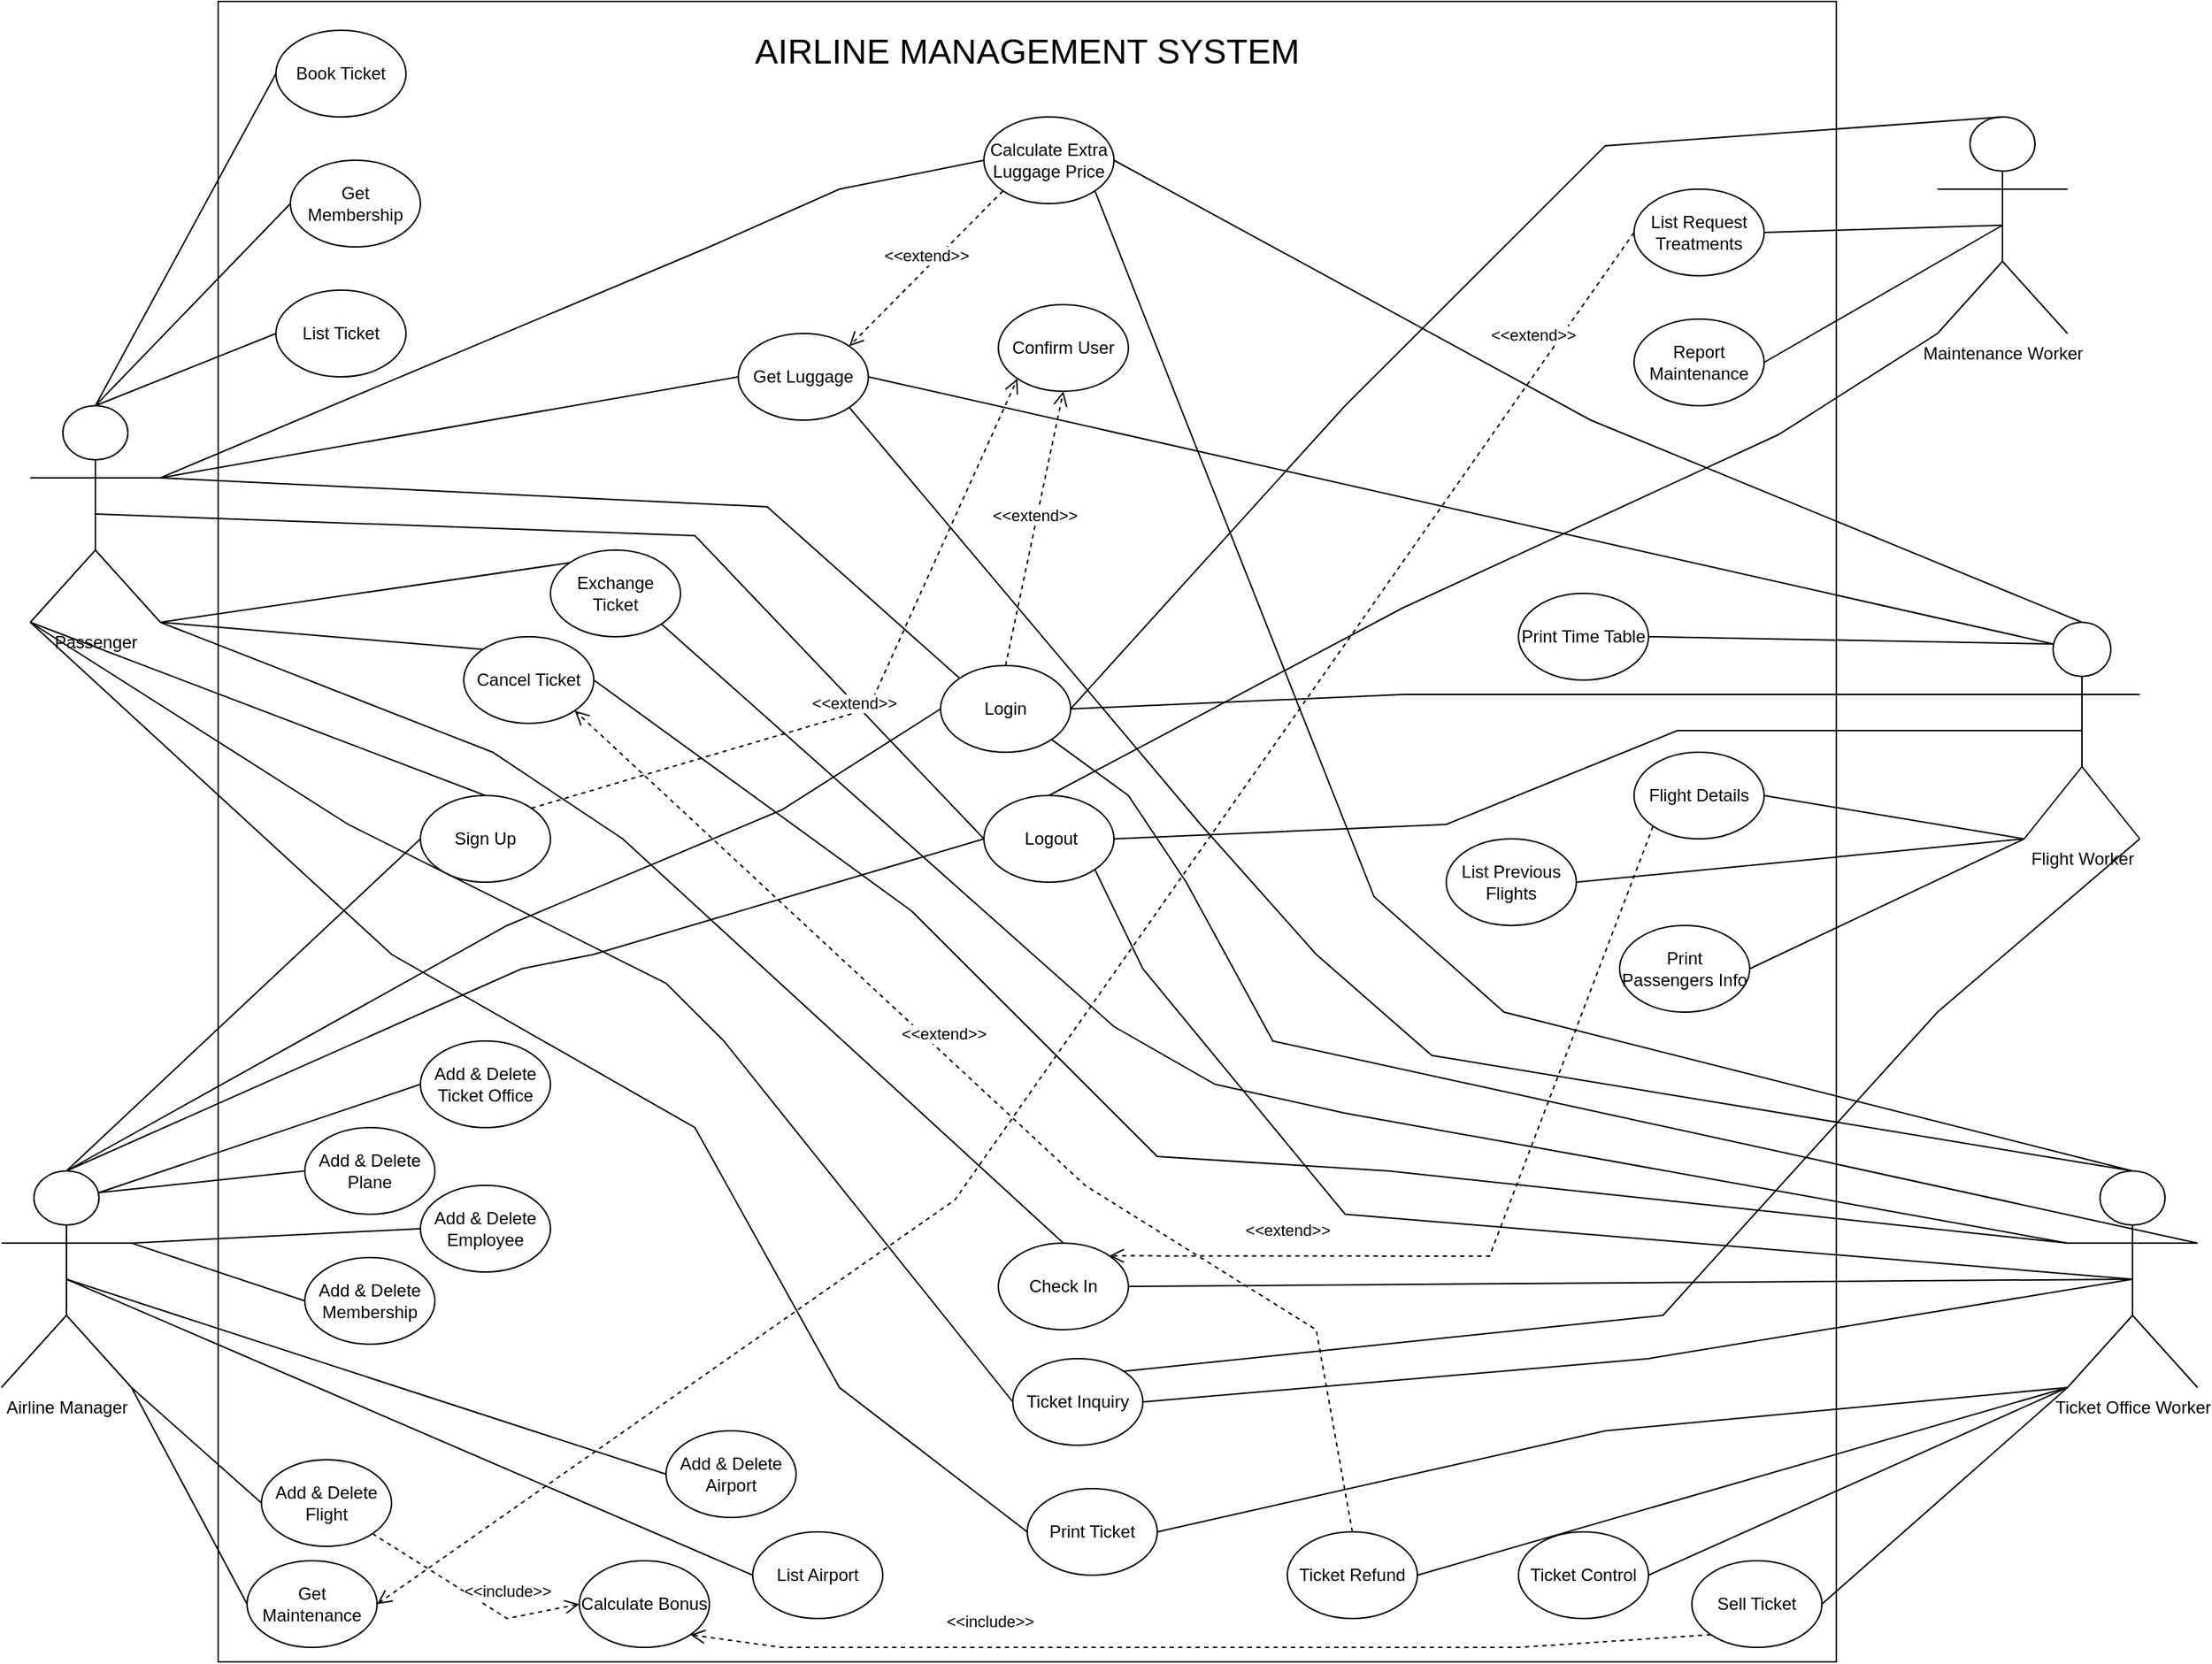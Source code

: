 <mxfile version="18.0.1" type="device"><diagram id="SGyCplOQfoTxReM-UZxJ" name="Sayfa -1"><mxGraphModel dx="3383" dy="1282" grid="1" gridSize="10" guides="0" tooltips="1" connect="1" arrows="1" fold="1" page="1" pageScale="1" pageWidth="827" pageHeight="1169" math="0" shadow="0"><root><mxCell id="0"/><mxCell id="1" parent="0"/><mxCell id="cy_bRXGg7ui43vIjqJy4-2" value="" style="rounded=0;whiteSpace=wrap;html=1;" parent="1" vertex="1"><mxGeometry x="-660" y="10" width="1120" height="1150" as="geometry"/></mxCell><mxCell id="cy_bRXGg7ui43vIjqJy4-3" value="Passenger" style="shape=umlActor;verticalLabelPosition=bottom;verticalAlign=top;html=1;outlineConnect=0;" parent="1" vertex="1"><mxGeometry x="-790" y="290" width="90" height="150" as="geometry"/></mxCell><mxCell id="cy_bRXGg7ui43vIjqJy4-4" value="Airline Manager" style="shape=umlActor;verticalLabelPosition=bottom;verticalAlign=top;html=1;outlineConnect=0;" parent="1" vertex="1"><mxGeometry x="-810" y="820" width="90" height="150" as="geometry"/></mxCell><mxCell id="cy_bRXGg7ui43vIjqJy4-7" value="Flight Worker" style="shape=umlActor;verticalLabelPosition=bottom;verticalAlign=top;html=1;outlineConnect=0;" parent="1" vertex="1"><mxGeometry x="590" y="440" width="80" height="150" as="geometry"/></mxCell><mxCell id="cy_bRXGg7ui43vIjqJy4-8" value="Maintenance Worker" style="shape=umlActor;verticalLabelPosition=bottom;verticalAlign=top;html=1;outlineConnect=0;" parent="1" vertex="1"><mxGeometry x="530" y="90" width="90" height="150" as="geometry"/></mxCell><mxCell id="cy_bRXGg7ui43vIjqJy4-9" value="Ticket Office Worker" style="shape=umlActor;verticalLabelPosition=bottom;verticalAlign=top;html=1;outlineConnect=0;" parent="1" vertex="1"><mxGeometry x="620" y="820" width="90" height="150" as="geometry"/></mxCell><mxCell id="cy_bRXGg7ui43vIjqJy4-15" value="Login" style="ellipse;whiteSpace=wrap;html=1;" parent="1" vertex="1"><mxGeometry x="-160" y="470" width="90" height="60" as="geometry"/></mxCell><mxCell id="cy_bRXGg7ui43vIjqJy4-17" value="" style="endArrow=none;html=1;rounded=0;entryX=0;entryY=0;entryDx=0;entryDy=0;exitX=1;exitY=0.333;exitDx=0;exitDy=0;exitPerimeter=0;" parent="1" source="cy_bRXGg7ui43vIjqJy4-3" target="cy_bRXGg7ui43vIjqJy4-15" edge="1"><mxGeometry width="50" height="50" relative="1" as="geometry"><mxPoint x="-480" y="460" as="sourcePoint"/><mxPoint x="-430" y="410" as="targetPoint"/><Array as="points"><mxPoint x="-280" y="360"/></Array></mxGeometry></mxCell><mxCell id="cy_bRXGg7ui43vIjqJy4-18" value="" style="endArrow=none;html=1;rounded=0;exitX=0.5;exitY=0;exitDx=0;exitDy=0;exitPerimeter=0;entryX=0;entryY=0.5;entryDx=0;entryDy=0;" parent="1" source="cy_bRXGg7ui43vIjqJy4-4" target="cy_bRXGg7ui43vIjqJy4-15" edge="1"><mxGeometry width="50" height="50" relative="1" as="geometry"><mxPoint x="-510" y="639.68" as="sourcePoint"/><mxPoint x="-110" y="330" as="targetPoint"/><Array as="points"><mxPoint x="-460" y="650"/><mxPoint x="-270" y="570"/></Array></mxGeometry></mxCell><mxCell id="cy_bRXGg7ui43vIjqJy4-19" value="" style="endArrow=none;html=1;rounded=0;entryX=0;entryY=0.333;entryDx=0;entryDy=0;entryPerimeter=0;exitX=1;exitY=0.5;exitDx=0;exitDy=0;" parent="1" source="cy_bRXGg7ui43vIjqJy4-15" target="cy_bRXGg7ui43vIjqJy4-7" edge="1"><mxGeometry width="50" height="50" relative="1" as="geometry"><mxPoint x="-70" y="450" as="sourcePoint"/><mxPoint x="323.96" y="370.32" as="targetPoint"/><Array as="points"><mxPoint x="160" y="490"/></Array></mxGeometry></mxCell><mxCell id="cy_bRXGg7ui43vIjqJy4-21" value="" style="endArrow=none;html=1;rounded=0;entryX=1;entryY=0.333;entryDx=0;entryDy=0;entryPerimeter=0;exitX=1;exitY=1;exitDx=0;exitDy=0;" parent="1" source="cy_bRXGg7ui43vIjqJy4-15" target="cy_bRXGg7ui43vIjqJy4-9" edge="1"><mxGeometry width="50" height="50" relative="1" as="geometry"><mxPoint x="-70" y="799.68" as="sourcePoint"/><mxPoint x="323.96" y="720" as="targetPoint"/><Array as="points"><mxPoint x="-30" y="560"/><mxPoint x="10" y="620"/><mxPoint x="70" y="730"/></Array></mxGeometry></mxCell><mxCell id="cy_bRXGg7ui43vIjqJy4-22" value="Sign Up" style="ellipse;whiteSpace=wrap;html=1;" parent="1" vertex="1"><mxGeometry x="-520" y="560" width="90" height="60" as="geometry"/></mxCell><mxCell id="cy_bRXGg7ui43vIjqJy4-23" value="" style="endArrow=none;html=1;rounded=0;entryX=0.5;entryY=0;entryDx=0;entryDy=0;exitX=0;exitY=1;exitDx=0;exitDy=0;exitPerimeter=0;" parent="1" source="cy_bRXGg7ui43vIjqJy4-3" target="cy_bRXGg7ui43vIjqJy4-22" edge="1"><mxGeometry width="50" height="50" relative="1" as="geometry"><mxPoint x="-520" y="531.07" as="sourcePoint"/><mxPoint x="-120" y="420" as="targetPoint"/></mxGeometry></mxCell><mxCell id="cy_bRXGg7ui43vIjqJy4-24" value="" style="endArrow=none;html=1;rounded=0;exitX=0.5;exitY=0;exitDx=0;exitDy=0;exitPerimeter=0;entryX=0;entryY=0.5;entryDx=0;entryDy=0;" parent="1" source="cy_bRXGg7ui43vIjqJy4-4" target="cy_bRXGg7ui43vIjqJy4-22" edge="1"><mxGeometry width="50" height="50" relative="1" as="geometry"><mxPoint x="-510" y="640.0" as="sourcePoint"/><mxPoint x="-120" y="620.0" as="targetPoint"/><Array as="points"/></mxGeometry></mxCell><mxCell id="cy_bRXGg7ui43vIjqJy4-25" value="Book Ticket" style="ellipse;whiteSpace=wrap;html=1;" parent="1" vertex="1"><mxGeometry x="-620" y="30" width="90" height="60" as="geometry"/></mxCell><mxCell id="cy_bRXGg7ui43vIjqJy4-26" value="Cancel Ticket" style="ellipse;whiteSpace=wrap;html=1;" parent="1" vertex="1"><mxGeometry x="-490" y="450" width="90" height="60" as="geometry"/></mxCell><mxCell id="cy_bRXGg7ui43vIjqJy4-27" value="List Ticket" style="ellipse;whiteSpace=wrap;html=1;" parent="1" vertex="1"><mxGeometry x="-620" y="210" width="90" height="60" as="geometry"/></mxCell><mxCell id="cy_bRXGg7ui43vIjqJy4-28" value="Get Membership" style="ellipse;whiteSpace=wrap;html=1;" parent="1" vertex="1"><mxGeometry x="-610" y="120" width="90" height="60" as="geometry"/></mxCell><mxCell id="cy_bRXGg7ui43vIjqJy4-29" value="" style="endArrow=none;html=1;rounded=0;exitX=0.5;exitY=0;exitDx=0;exitDy=0;exitPerimeter=0;entryX=0;entryY=0.5;entryDx=0;entryDy=0;" parent="1" source="cy_bRXGg7ui43vIjqJy4-3" target="cy_bRXGg7ui43vIjqJy4-25" edge="1"><mxGeometry width="50" height="50" relative="1" as="geometry"><mxPoint x="-470" y="300.0" as="sourcePoint"/><mxPoint x="-400" y="590" as="targetPoint"/></mxGeometry></mxCell><mxCell id="cy_bRXGg7ui43vIjqJy4-30" value="" style="endArrow=none;html=1;rounded=0;exitX=0.5;exitY=0;exitDx=0;exitDy=0;exitPerimeter=0;entryX=0;entryY=0.5;entryDx=0;entryDy=0;" parent="1" source="cy_bRXGg7ui43vIjqJy4-3" target="cy_bRXGg7ui43vIjqJy4-28" edge="1"><mxGeometry width="50" height="50" relative="1" as="geometry"><mxPoint x="-560" y="415.0" as="sourcePoint"/><mxPoint x="-405" y="390.0" as="targetPoint"/></mxGeometry></mxCell><mxCell id="cy_bRXGg7ui43vIjqJy4-31" value="" style="endArrow=none;html=1;rounded=0;entryX=0;entryY=0;entryDx=0;entryDy=0;exitX=1;exitY=1;exitDx=0;exitDy=0;exitPerimeter=0;" parent="1" source="cy_bRXGg7ui43vIjqJy4-3" target="cy_bRXGg7ui43vIjqJy4-26" edge="1"><mxGeometry width="50" height="50" relative="1" as="geometry"><mxPoint x="-550" y="385.0" as="sourcePoint"/><mxPoint x="-395" y="430.0" as="targetPoint"/></mxGeometry></mxCell><mxCell id="cy_bRXGg7ui43vIjqJy4-32" value="" style="endArrow=none;html=1;rounded=0;exitX=0.5;exitY=0;exitDx=0;exitDy=0;exitPerimeter=0;entryX=0;entryY=0.5;entryDx=0;entryDy=0;" parent="1" source="cy_bRXGg7ui43vIjqJy4-3" target="cy_bRXGg7ui43vIjqJy4-27" edge="1"><mxGeometry width="50" height="50" relative="1" as="geometry"><mxPoint x="-550" y="390.0" as="sourcePoint"/><mxPoint x="-382.03" y="483.928" as="targetPoint"/></mxGeometry></mxCell><mxCell id="cy_bRXGg7ui43vIjqJy4-33" value="Sell Ticket" style="ellipse;whiteSpace=wrap;html=1;" parent="1" vertex="1"><mxGeometry x="360" y="1090" width="90" height="60" as="geometry"/></mxCell><mxCell id="cy_bRXGg7ui43vIjqJy4-34" value="" style="endArrow=none;html=1;rounded=0;exitX=1;exitY=0.5;exitDx=0;exitDy=0;entryX=0;entryY=1;entryDx=0;entryDy=0;entryPerimeter=0;" parent="1" source="cy_bRXGg7ui43vIjqJy4-33" target="cy_bRXGg7ui43vIjqJy4-9" edge="1"><mxGeometry width="50" height="50" relative="1" as="geometry"><mxPoint x="70" y="860.0" as="sourcePoint"/><mxPoint x="225" y="905.0" as="targetPoint"/><Array as="points"/></mxGeometry></mxCell><mxCell id="cy_bRXGg7ui43vIjqJy4-35" value="Ticket Control" style="ellipse;whiteSpace=wrap;html=1;" parent="1" vertex="1"><mxGeometry x="240" y="1070" width="90" height="60" as="geometry"/></mxCell><mxCell id="cy_bRXGg7ui43vIjqJy4-36" value="" style="endArrow=none;html=1;rounded=0;exitX=1;exitY=0.5;exitDx=0;exitDy=0;entryX=0;entryY=1;entryDx=0;entryDy=0;entryPerimeter=0;" parent="1" source="cy_bRXGg7ui43vIjqJy4-35" target="cy_bRXGg7ui43vIjqJy4-9" edge="1"><mxGeometry width="50" height="50" relative="1" as="geometry"><mxPoint x="230" y="890" as="sourcePoint"/><mxPoint x="330" y="930" as="targetPoint"/><Array as="points"/></mxGeometry></mxCell><mxCell id="cy_bRXGg7ui43vIjqJy4-37" value="" style="endArrow=none;html=1;rounded=0;exitX=1;exitY=1;exitDx=0;exitDy=0;entryX=0;entryY=0.333;entryDx=0;entryDy=0;entryPerimeter=0;" parent="1" source="cy_bRXGg7ui43vIjqJy4-41" target="cy_bRXGg7ui43vIjqJy4-9" edge="1"><mxGeometry width="50" height="50" relative="1" as="geometry"><mxPoint x="-300" y="490.0" as="sourcePoint"/><mxPoint x="330" y="930" as="targetPoint"/><Array as="points"><mxPoint x="-40" y="720"/><mxPoint x="30" y="760"/><mxPoint x="120" y="780"/></Array></mxGeometry></mxCell><mxCell id="cy_bRXGg7ui43vIjqJy4-39" value="Ticket Refund" style="ellipse;whiteSpace=wrap;html=1;" parent="1" vertex="1"><mxGeometry x="80" y="1070" width="90" height="60" as="geometry"/></mxCell><mxCell id="cy_bRXGg7ui43vIjqJy4-40" value="" style="endArrow=none;html=1;rounded=0;exitX=1;exitY=0.5;exitDx=0;exitDy=0;entryX=0;entryY=1;entryDx=0;entryDy=0;entryPerimeter=0;" parent="1" source="cy_bRXGg7ui43vIjqJy4-39" target="cy_bRXGg7ui43vIjqJy4-9" edge="1"><mxGeometry width="50" height="50" relative="1" as="geometry"><mxPoint x="230" y="800" as="sourcePoint"/><mxPoint x="330" y="710" as="targetPoint"/><Array as="points"/></mxGeometry></mxCell><mxCell id="cy_bRXGg7ui43vIjqJy4-41" value="Exchange Ticket" style="ellipse;whiteSpace=wrap;html=1;" parent="1" vertex="1"><mxGeometry x="-430" y="390" width="90" height="60" as="geometry"/></mxCell><mxCell id="cy_bRXGg7ui43vIjqJy4-42" value="" style="endArrow=none;html=1;rounded=0;entryX=0;entryY=0;entryDx=0;entryDy=0;exitX=1;exitY=1;exitDx=0;exitDy=0;exitPerimeter=0;" parent="1" source="cy_bRXGg7ui43vIjqJy4-3" target="cy_bRXGg7ui43vIjqJy4-41" edge="1"><mxGeometry width="50" height="50" relative="1" as="geometry"><mxPoint x="-560" y="170" as="sourcePoint"/><mxPoint x="-345" y="395.0" as="targetPoint"/><Array as="points"/></mxGeometry></mxCell><mxCell id="cy_bRXGg7ui43vIjqJy4-43" value="&lt;font style=&quot;font-size: 24px;&quot;&gt;AIRLINE MANAGEMENT SYSTEM&lt;/font&gt;" style="text;html=1;strokeColor=none;fillColor=none;align=center;verticalAlign=middle;whiteSpace=wrap;rounded=0;" parent="1" vertex="1"><mxGeometry x="-300" y="30" width="400" height="30" as="geometry"/></mxCell><mxCell id="cy_bRXGg7ui43vIjqJy4-45" value="" style="endArrow=none;html=1;rounded=0;entryX=0;entryY=0.333;entryDx=0;entryDy=0;entryPerimeter=0;exitX=1;exitY=0.5;exitDx=0;exitDy=0;" parent="1" source="cy_bRXGg7ui43vIjqJy4-26" target="cy_bRXGg7ui43vIjqJy4-9" edge="1"><mxGeometry width="50" height="50" relative="1" as="geometry"><mxPoint x="-260" y="330" as="sourcePoint"/><mxPoint x="320" y="690" as="targetPoint"/><Array as="points"><mxPoint x="-180" y="640"/><mxPoint x="-10" y="810"/><mxPoint x="150" y="820"/></Array></mxGeometry></mxCell><mxCell id="cy_bRXGg7ui43vIjqJy4-46" value="Check In" style="ellipse;whiteSpace=wrap;html=1;" parent="1" vertex="1"><mxGeometry x="-120" y="870" width="90" height="60" as="geometry"/></mxCell><mxCell id="cy_bRXGg7ui43vIjqJy4-47" value="" style="endArrow=none;html=1;rounded=0;entryX=0.5;entryY=0;entryDx=0;entryDy=0;exitX=1;exitY=1;exitDx=0;exitDy=0;exitPerimeter=0;" parent="1" source="cy_bRXGg7ui43vIjqJy4-3" target="cy_bRXGg7ui43vIjqJy4-46" edge="1"><mxGeometry width="50" height="50" relative="1" as="geometry"><mxPoint x="-550" y="70" as="sourcePoint"/><mxPoint x="-107.03" y="188.928" as="targetPoint"/><Array as="points"><mxPoint x="-470" y="530"/><mxPoint x="-380" y="590"/></Array></mxGeometry></mxCell><mxCell id="cy_bRXGg7ui43vIjqJy4-48" value="" style="endArrow=none;html=1;rounded=0;entryX=0.5;entryY=0.5;entryDx=0;entryDy=0;entryPerimeter=0;exitX=1;exitY=0.5;exitDx=0;exitDy=0;" parent="1" source="cy_bRXGg7ui43vIjqJy4-46" target="cy_bRXGg7ui43vIjqJy4-9" edge="1"><mxGeometry width="50" height="50" relative="1" as="geometry"><mxPoint x="-40" y="220" as="sourcePoint"/><mxPoint x="330" y="520" as="targetPoint"/><Array as="points"/></mxGeometry></mxCell><mxCell id="cy_bRXGg7ui43vIjqJy4-49" value="Add &amp;amp; Delete Employee" style="ellipse;whiteSpace=wrap;html=1;" parent="1" vertex="1"><mxGeometry x="-520" y="830" width="90" height="60" as="geometry"/></mxCell><mxCell id="cy_bRXGg7ui43vIjqJy4-50" value="" style="endArrow=none;html=1;rounded=0;entryX=0;entryY=0.5;entryDx=0;entryDy=0;exitX=1;exitY=0.333;exitDx=0;exitDy=0;exitPerimeter=0;" parent="1" source="cy_bRXGg7ui43vIjqJy4-4" target="cy_bRXGg7ui43vIjqJy4-49" edge="1"><mxGeometry width="50" height="50" relative="1" as="geometry"><mxPoint x="-510" y="960" as="sourcePoint"/><mxPoint x="-235" y="870" as="targetPoint"/></mxGeometry></mxCell><mxCell id="cy_bRXGg7ui43vIjqJy4-51" value="Add &amp;amp; Delete Membership" style="ellipse;whiteSpace=wrap;html=1;" parent="1" vertex="1"><mxGeometry x="-600" y="880" width="90" height="60" as="geometry"/></mxCell><mxCell id="cy_bRXGg7ui43vIjqJy4-52" value="" style="endArrow=none;html=1;rounded=0;exitX=1;exitY=0.333;exitDx=0;exitDy=0;exitPerimeter=0;entryX=0;entryY=0.5;entryDx=0;entryDy=0;" parent="1" source="cy_bRXGg7ui43vIjqJy4-4" target="cy_bRXGg7ui43vIjqJy4-51" edge="1"><mxGeometry width="50" height="50" relative="1" as="geometry"><mxPoint x="-510" y="925" as="sourcePoint"/><mxPoint x="-377.5" y="910" as="targetPoint"/></mxGeometry></mxCell><mxCell id="cy_bRXGg7ui43vIjqJy4-53" value="Add &amp;amp; Delete Flight" style="ellipse;whiteSpace=wrap;html=1;" parent="1" vertex="1"><mxGeometry x="-630" y="1020" width="90" height="60" as="geometry"/></mxCell><mxCell id="cy_bRXGg7ui43vIjqJy4-54" value="" style="endArrow=none;html=1;rounded=0;entryX=0;entryY=0.5;entryDx=0;entryDy=0;exitX=1;exitY=1;exitDx=0;exitDy=0;exitPerimeter=0;" parent="1" source="cy_bRXGg7ui43vIjqJy4-4" target="cy_bRXGg7ui43vIjqJy4-53" edge="1"><mxGeometry width="50" height="50" relative="1" as="geometry"><mxPoint x="-520" y="940" as="sourcePoint"/><mxPoint x="-387.5" y="975" as="targetPoint"/></mxGeometry></mxCell><mxCell id="cy_bRXGg7ui43vIjqJy4-55" value="Add &amp;amp; Delete Plane" style="ellipse;whiteSpace=wrap;html=1;" parent="1" vertex="1"><mxGeometry x="-600" y="790" width="90" height="60" as="geometry"/></mxCell><mxCell id="cy_bRXGg7ui43vIjqJy4-56" value="" style="endArrow=none;html=1;rounded=0;exitX=0.75;exitY=0.1;exitDx=0;exitDy=0;exitPerimeter=0;entryX=0;entryY=0.5;entryDx=0;entryDy=0;" parent="1" source="cy_bRXGg7ui43vIjqJy4-4" target="cy_bRXGg7ui43vIjqJy4-55" edge="1"><mxGeometry width="50" height="50" relative="1" as="geometry"><mxPoint x="-502.5" y="785" as="sourcePoint"/><mxPoint x="-370" y="750" as="targetPoint"/></mxGeometry></mxCell><mxCell id="cy_bRXGg7ui43vIjqJy4-57" value="Get Maintenance" style="ellipse;whiteSpace=wrap;html=1;" parent="1" vertex="1"><mxGeometry x="-640" y="1090" width="90" height="60" as="geometry"/></mxCell><mxCell id="cy_bRXGg7ui43vIjqJy4-58" value="" style="endArrow=none;html=1;rounded=0;entryX=0;entryY=0.5;entryDx=0;entryDy=0;exitX=1;exitY=1;exitDx=0;exitDy=0;exitPerimeter=0;" parent="1" source="cy_bRXGg7ui43vIjqJy4-4" target="cy_bRXGg7ui43vIjqJy4-57" edge="1"><mxGeometry width="50" height="50" relative="1" as="geometry"><mxPoint x="-545" y="995" as="sourcePoint"/><mxPoint x="-400.0" y="960" as="targetPoint"/></mxGeometry></mxCell><mxCell id="cy_bRXGg7ui43vIjqJy4-59" value="Print Time Table" style="ellipse;whiteSpace=wrap;html=1;" parent="1" vertex="1"><mxGeometry x="240" y="420" width="90" height="60" as="geometry"/></mxCell><mxCell id="cy_bRXGg7ui43vIjqJy4-60" value="List Previous Flights" style="ellipse;whiteSpace=wrap;html=1;" parent="1" vertex="1"><mxGeometry x="190" y="590" width="90" height="60" as="geometry"/></mxCell><mxCell id="cy_bRXGg7ui43vIjqJy4-61" value="Print Passengers Info" style="ellipse;whiteSpace=wrap;html=1;" parent="1" vertex="1"><mxGeometry x="310" y="650" width="90" height="60" as="geometry"/></mxCell><mxCell id="cy_bRXGg7ui43vIjqJy4-62" value="" style="endArrow=none;html=1;rounded=0;entryX=0.25;entryY=0.1;entryDx=0;entryDy=0;exitX=1;exitY=0.5;exitDx=0;exitDy=0;entryPerimeter=0;" parent="1" source="cy_bRXGg7ui43vIjqJy4-59" target="cy_bRXGg7ui43vIjqJy4-7" edge="1"><mxGeometry width="50" height="50" relative="1" as="geometry"><mxPoint x="240" y="160" as="sourcePoint"/><mxPoint x="385.0" y="215" as="targetPoint"/></mxGeometry></mxCell><mxCell id="cy_bRXGg7ui43vIjqJy4-63" value="" style="endArrow=none;html=1;rounded=0;exitX=1;exitY=0.5;exitDx=0;exitDy=0;entryX=0;entryY=1;entryDx=0;entryDy=0;entryPerimeter=0;" parent="1" source="cy_bRXGg7ui43vIjqJy4-60" target="cy_bRXGg7ui43vIjqJy4-7" edge="1"><mxGeometry width="50" height="50" relative="1" as="geometry"><mxPoint x="240" y="175" as="sourcePoint"/><mxPoint x="330" y="140" as="targetPoint"/></mxGeometry></mxCell><mxCell id="cy_bRXGg7ui43vIjqJy4-64" value="" style="endArrow=none;html=1;rounded=0;entryX=0;entryY=1;entryDx=0;entryDy=0;exitX=1;exitY=0.5;exitDx=0;exitDy=0;entryPerimeter=0;" parent="1" source="cy_bRXGg7ui43vIjqJy4-61" target="cy_bRXGg7ui43vIjqJy4-7" edge="1"><mxGeometry width="50" height="50" relative="1" as="geometry"><mxPoint x="240" y="240" as="sourcePoint"/><mxPoint x="330" y="210" as="targetPoint"/></mxGeometry></mxCell><mxCell id="cy_bRXGg7ui43vIjqJy4-65" value="" style="endArrow=none;html=1;rounded=0;entryX=0.5;entryY=0;entryDx=0;entryDy=0;entryPerimeter=0;exitX=1;exitY=0.5;exitDx=0;exitDy=0;" parent="1" source="cy_bRXGg7ui43vIjqJy4-15" target="cy_bRXGg7ui43vIjqJy4-8" edge="1"><mxGeometry width="50" height="50" relative="1" as="geometry"><mxPoint x="-20" y="300" as="sourcePoint"/><mxPoint x="350" y="600" as="targetPoint"/><Array as="points"><mxPoint x="120" y="290"/><mxPoint x="300" y="110"/></Array></mxGeometry></mxCell><mxCell id="cy_bRXGg7ui43vIjqJy4-66" value="List Request Treatments" style="ellipse;whiteSpace=wrap;html=1;" parent="1" vertex="1"><mxGeometry x="320" y="140" width="90" height="60" as="geometry"/></mxCell><mxCell id="cy_bRXGg7ui43vIjqJy4-67" value="Report Maintenance" style="ellipse;whiteSpace=wrap;html=1;" parent="1" vertex="1"><mxGeometry x="320" y="230" width="90" height="60" as="geometry"/></mxCell><mxCell id="cy_bRXGg7ui43vIjqJy4-69" value="" style="endArrow=none;html=1;rounded=0;exitX=1;exitY=0.5;exitDx=0;exitDy=0;entryX=0.5;entryY=0.5;entryDx=0;entryDy=0;entryPerimeter=0;" parent="1" source="cy_bRXGg7ui43vIjqJy4-66" target="cy_bRXGg7ui43vIjqJy4-8" edge="1"><mxGeometry width="50" height="50" relative="1" as="geometry"><mxPoint x="240" y="330" as="sourcePoint"/><mxPoint x="350" y="220" as="targetPoint"/></mxGeometry></mxCell><mxCell id="cy_bRXGg7ui43vIjqJy4-70" value="" style="endArrow=none;html=1;rounded=0;exitX=1;exitY=0.5;exitDx=0;exitDy=0;entryX=0.5;entryY=0.5;entryDx=0;entryDy=0;entryPerimeter=0;" parent="1" source="cy_bRXGg7ui43vIjqJy4-67" target="cy_bRXGg7ui43vIjqJy4-8" edge="1"><mxGeometry width="50" height="50" relative="1" as="geometry"><mxPoint x="240" y="400" as="sourcePoint"/><mxPoint x="330" y="420" as="targetPoint"/></mxGeometry></mxCell><mxCell id="qWIMORhRPGoV4gZ1G4TA-1" value="Add &amp;amp; Delete Ticket Office" style="ellipse;whiteSpace=wrap;html=1;" parent="1" vertex="1"><mxGeometry x="-520" y="730" width="90" height="60" as="geometry"/></mxCell><mxCell id="qWIMORhRPGoV4gZ1G4TA-3" value="" style="endArrow=none;html=1;rounded=0;entryX=0;entryY=0.5;entryDx=0;entryDy=0;exitX=0.75;exitY=0.1;exitDx=0;exitDy=0;exitPerimeter=0;" parent="1" source="cy_bRXGg7ui43vIjqJy4-4" target="qWIMORhRPGoV4gZ1G4TA-1" edge="1"><mxGeometry width="50" height="50" relative="1" as="geometry"><mxPoint x="-530" y="810" as="sourcePoint"/><mxPoint x="-480" y="760" as="targetPoint"/></mxGeometry></mxCell><mxCell id="fvY5mUv-Oj0IEVYnL4N--2" value="Add &amp;amp; Delete Airport" style="ellipse;whiteSpace=wrap;html=1;" parent="1" vertex="1"><mxGeometry x="-350" y="1000" width="90" height="60" as="geometry"/></mxCell><mxCell id="fvY5mUv-Oj0IEVYnL4N--3" value="List Airport" style="ellipse;whiteSpace=wrap;html=1;" parent="1" vertex="1"><mxGeometry x="-290" y="1070" width="90" height="60" as="geometry"/></mxCell><mxCell id="fvY5mUv-Oj0IEVYnL4N--4" value="" style="endArrow=none;html=1;rounded=0;exitX=0.5;exitY=0.5;exitDx=0;exitDy=0;exitPerimeter=0;entryX=0;entryY=0.5;entryDx=0;entryDy=0;" parent="1" source="cy_bRXGg7ui43vIjqJy4-4" target="fvY5mUv-Oj0IEVYnL4N--3" edge="1"><mxGeometry width="50" height="50" relative="1" as="geometry"><mxPoint x="-560" y="910" as="sourcePoint"/><mxPoint x="-470" y="940" as="targetPoint"/></mxGeometry></mxCell><mxCell id="fvY5mUv-Oj0IEVYnL4N--5" value="" style="endArrow=none;html=1;rounded=0;exitX=0.5;exitY=0.5;exitDx=0;exitDy=0;exitPerimeter=0;entryX=0;entryY=0.5;entryDx=0;entryDy=0;" parent="1" source="cy_bRXGg7ui43vIjqJy4-4" target="fvY5mUv-Oj0IEVYnL4N--2" edge="1"><mxGeometry width="50" height="50" relative="1" as="geometry"><mxPoint x="-555" y="860" as="sourcePoint"/><mxPoint x="-200" y="945" as="targetPoint"/></mxGeometry></mxCell><mxCell id="fvY5mUv-Oj0IEVYnL4N--7" value="Ticket Inquiry" style="ellipse;whiteSpace=wrap;html=1;" parent="1" vertex="1"><mxGeometry x="-110" y="950" width="90" height="60" as="geometry"/></mxCell><mxCell id="fvY5mUv-Oj0IEVYnL4N--8" value="" style="endArrow=none;html=1;rounded=0;exitX=1;exitY=0.5;exitDx=0;exitDy=0;entryX=0.5;entryY=0.5;entryDx=0;entryDy=0;entryPerimeter=0;" parent="1" source="fvY5mUv-Oj0IEVYnL4N--7" target="cy_bRXGg7ui43vIjqJy4-9" edge="1"><mxGeometry width="50" height="50" relative="1" as="geometry"><mxPoint x="5.002e-12" y="960" as="sourcePoint"/><mxPoint x="310" y="920" as="targetPoint"/><Array as="points"><mxPoint x="330" y="950"/></Array></mxGeometry></mxCell><mxCell id="fvY5mUv-Oj0IEVYnL4N--9" value="Get Luggage" style="ellipse;whiteSpace=wrap;html=1;" parent="1" vertex="1"><mxGeometry x="-300" y="240" width="90" height="60" as="geometry"/></mxCell><mxCell id="fvY5mUv-Oj0IEVYnL4N--11" value="" style="endArrow=none;html=1;rounded=0;exitX=1;exitY=0.333;exitDx=0;exitDy=0;exitPerimeter=0;entryX=0;entryY=0.5;entryDx=0;entryDy=0;" parent="1" source="cy_bRXGg7ui43vIjqJy4-3" target="fvY5mUv-Oj0IEVYnL4N--9" edge="1"><mxGeometry width="50" height="50" relative="1" as="geometry"><mxPoint x="-230" y="320" as="sourcePoint"/><mxPoint x="-95.0" y="230" as="targetPoint"/><Array as="points"/></mxGeometry></mxCell><mxCell id="fvY5mUv-Oj0IEVYnL4N--12" value="" style="endArrow=none;html=1;rounded=0;exitX=1;exitY=0.5;exitDx=0;exitDy=0;entryX=0.25;entryY=0.1;entryDx=0;entryDy=0;entryPerimeter=0;" parent="1" source="fvY5mUv-Oj0IEVYnL4N--9" target="cy_bRXGg7ui43vIjqJy4-7" edge="1"><mxGeometry width="50" height="50" relative="1" as="geometry"><mxPoint x="-30.0" y="340" as="sourcePoint"/><mxPoint x="90" y="330" as="targetPoint"/><Array as="points"/></mxGeometry></mxCell><mxCell id="fvY5mUv-Oj0IEVYnL4N--13" value="" style="endArrow=none;html=1;rounded=0;exitX=1;exitY=1;exitDx=0;exitDy=0;entryX=0.5;entryY=0;entryDx=0;entryDy=0;entryPerimeter=0;" parent="1" source="fvY5mUv-Oj0IEVYnL4N--9" target="cy_bRXGg7ui43vIjqJy4-9" edge="1"><mxGeometry width="50" height="50" relative="1" as="geometry"><mxPoint x="-30.0" y="340" as="sourcePoint"/><mxPoint x="320" y="770" as="targetPoint"/><Array as="points"><mxPoint x="20" y="580"/><mxPoint x="100" y="670"/><mxPoint x="180" y="740"/></Array></mxGeometry></mxCell><mxCell id="fvY5mUv-Oj0IEVYnL4N--14" value="Calculate Extra Luggage Price" style="ellipse;whiteSpace=wrap;html=1;" parent="1" vertex="1"><mxGeometry x="-130" y="90" width="90" height="60" as="geometry"/></mxCell><mxCell id="fvY5mUv-Oj0IEVYnL4N--15" value="" style="endArrow=none;html=1;rounded=0;exitX=1;exitY=0.333;exitDx=0;exitDy=0;exitPerimeter=0;entryX=0;entryY=0.5;entryDx=0;entryDy=0;" parent="1" source="cy_bRXGg7ui43vIjqJy4-3" target="fvY5mUv-Oj0IEVYnL4N--14" edge="1"><mxGeometry width="50" height="50" relative="1" as="geometry"><mxPoint x="-510" y="370" as="sourcePoint"/><mxPoint x="-140.0" y="300" as="targetPoint"/><Array as="points"><mxPoint x="-320" y="180"/><mxPoint x="-230" y="140"/></Array></mxGeometry></mxCell><mxCell id="fvY5mUv-Oj0IEVYnL4N--16" value="" style="endArrow=none;html=1;rounded=0;exitX=1;exitY=0.5;exitDx=0;exitDy=0;entryX=0.5;entryY=0;entryDx=0;entryDy=0;entryPerimeter=0;" parent="1" source="fvY5mUv-Oj0IEVYnL4N--14" target="cy_bRXGg7ui43vIjqJy4-7" edge="1"><mxGeometry width="50" height="50" relative="1" as="geometry"><mxPoint x="-30.0" y="340" as="sourcePoint"/><mxPoint x="400" y="365" as="targetPoint"/><Array as="points"><mxPoint x="290" y="300"/></Array></mxGeometry></mxCell><mxCell id="fvY5mUv-Oj0IEVYnL4N--17" value="" style="endArrow=none;html=1;rounded=0;exitX=1;exitY=1;exitDx=0;exitDy=0;entryX=0.5;entryY=0;entryDx=0;entryDy=0;entryPerimeter=0;" parent="1" source="fvY5mUv-Oj0IEVYnL4N--14" target="cy_bRXGg7ui43vIjqJy4-9" edge="1"><mxGeometry width="50" height="50" relative="1" as="geometry"><mxPoint x="-60" y="350" as="sourcePoint"/><mxPoint x="420" y="810" as="targetPoint"/><Array as="points"><mxPoint x="140" y="630"/><mxPoint x="230" y="710"/></Array></mxGeometry></mxCell><mxCell id="fvY5mUv-Oj0IEVYnL4N--18" value="Flight Details" style="ellipse;whiteSpace=wrap;html=1;" parent="1" vertex="1"><mxGeometry x="320" y="530" width="90" height="60" as="geometry"/></mxCell><mxCell id="fvY5mUv-Oj0IEVYnL4N--19" value="" style="endArrow=none;html=1;rounded=0;entryX=0;entryY=1;entryDx=0;entryDy=0;exitX=1;exitY=0.5;exitDx=0;exitDy=0;entryPerimeter=0;" parent="1" source="fvY5mUv-Oj0IEVYnL4N--18" target="cy_bRXGg7ui43vIjqJy4-7" edge="1"><mxGeometry width="50" height="50" relative="1" as="geometry"><mxPoint x="220.0" y="640" as="sourcePoint"/><mxPoint x="340.0" y="630" as="targetPoint"/></mxGeometry></mxCell><mxCell id="fvY5mUv-Oj0IEVYnL4N--21" value="Print Ticket" style="ellipse;whiteSpace=wrap;html=1;" parent="1" vertex="1"><mxGeometry x="-100" y="1040" width="90" height="60" as="geometry"/></mxCell><mxCell id="fvY5mUv-Oj0IEVYnL4N--22" value="" style="endArrow=none;html=1;rounded=0;exitX=1;exitY=0.5;exitDx=0;exitDy=0;entryX=0;entryY=1;entryDx=0;entryDy=0;entryPerimeter=0;" parent="1" source="fvY5mUv-Oj0IEVYnL4N--21" target="cy_bRXGg7ui43vIjqJy4-9" edge="1"><mxGeometry width="50" height="50" relative="1" as="geometry"><mxPoint x="-90" y="910" as="sourcePoint"/><mxPoint x="270" y="840" as="targetPoint"/><Array as="points"><mxPoint x="300" y="1000"/></Array></mxGeometry></mxCell><mxCell id="fvY5mUv-Oj0IEVYnL4N--23" value="" style="endArrow=none;html=1;rounded=0;entryX=0;entryY=0.5;entryDx=0;entryDy=0;exitX=0;exitY=1;exitDx=0;exitDy=0;exitPerimeter=0;" parent="1" source="cy_bRXGg7ui43vIjqJy4-3" target="fvY5mUv-Oj0IEVYnL4N--21" edge="1"><mxGeometry width="50" height="50" relative="1" as="geometry"><mxPoint x="-620" y="460" as="sourcePoint"/><mxPoint x="-395" y="600" as="targetPoint"/><Array as="points"><mxPoint x="-540" y="670"/><mxPoint x="-330" y="790"/><mxPoint x="-230" y="970"/></Array></mxGeometry></mxCell><mxCell id="fvY5mUv-Oj0IEVYnL4N--25" value="" style="endArrow=none;html=1;rounded=0;exitX=1;exitY=0;exitDx=0;exitDy=0;entryX=1;entryY=1;entryDx=0;entryDy=0;entryPerimeter=0;" parent="1" source="fvY5mUv-Oj0IEVYnL4N--7" target="cy_bRXGg7ui43vIjqJy4-7" edge="1"><mxGeometry width="50" height="50" relative="1" as="geometry"><mxPoint x="130" y="920.0" as="sourcePoint"/><mxPoint x="565" y="905.0" as="targetPoint"/><Array as="points"><mxPoint x="340" y="920"/><mxPoint x="530" y="710"/></Array></mxGeometry></mxCell><mxCell id="fvY5mUv-Oj0IEVYnL4N--26" value="" style="endArrow=none;html=1;rounded=0;entryX=0;entryY=0.5;entryDx=0;entryDy=0;exitX=0;exitY=1;exitDx=0;exitDy=0;exitPerimeter=0;" parent="1" source="cy_bRXGg7ui43vIjqJy4-3" target="fvY5mUv-Oj0IEVYnL4N--7" edge="1"><mxGeometry width="50" height="50" relative="1" as="geometry"><mxPoint x="-720" y="480" as="sourcePoint"/><mxPoint x="-235" y="930.0" as="targetPoint"/><Array as="points"><mxPoint x="-570" y="580"/><mxPoint x="-350" y="690"/><mxPoint x="-310" y="730"/></Array></mxGeometry></mxCell><mxCell id="TmpmwAfv-aqgmA4MPk2K-1" value="Confirm User" style="ellipse;whiteSpace=wrap;html=1;" vertex="1" parent="1"><mxGeometry x="-120" y="220" width="90" height="60" as="geometry"/></mxCell><mxCell id="TmpmwAfv-aqgmA4MPk2K-4" value="&amp;nbsp;Logout" style="ellipse;whiteSpace=wrap;html=1;" vertex="1" parent="1"><mxGeometry x="-130" y="560" width="90" height="60" as="geometry"/></mxCell><mxCell id="TmpmwAfv-aqgmA4MPk2K-5" value="" style="endArrow=none;html=1;rounded=0;entryX=0;entryY=1;entryDx=0;entryDy=0;entryPerimeter=0;exitX=0.5;exitY=0;exitDx=0;exitDy=0;" edge="1" parent="1" source="TmpmwAfv-aqgmA4MPk2K-4" target="cy_bRXGg7ui43vIjqJy4-8"><mxGeometry width="50" height="50" relative="1" as="geometry"><mxPoint x="-70" y="560.0" as="sourcePoint"/><mxPoint x="575.0" y="150" as="targetPoint"/><Array as="points"><mxPoint x="160" y="430"/><mxPoint x="420" y="310"/></Array></mxGeometry></mxCell><mxCell id="TmpmwAfv-aqgmA4MPk2K-6" value="" style="endArrow=none;html=1;rounded=0;entryX=0.5;entryY=0.5;entryDx=0;entryDy=0;entryPerimeter=0;exitX=1;exitY=0.5;exitDx=0;exitDy=0;" edge="1" parent="1" target="cy_bRXGg7ui43vIjqJy4-7"><mxGeometry width="50" height="50" relative="1" as="geometry"><mxPoint x="-40" y="590.0" as="sourcePoint"/><mxPoint x="620.0" y="580.0" as="targetPoint"/><Array as="points"><mxPoint x="190" y="580"/><mxPoint x="350" y="515"/></Array></mxGeometry></mxCell><mxCell id="TmpmwAfv-aqgmA4MPk2K-7" value="" style="endArrow=none;html=1;rounded=0;exitX=1;exitY=1;exitDx=0;exitDy=0;entryX=0.5;entryY=0.5;entryDx=0;entryDy=0;entryPerimeter=0;" edge="1" parent="1" source="TmpmwAfv-aqgmA4MPk2K-4" target="cy_bRXGg7ui43vIjqJy4-9"><mxGeometry width="50" height="50" relative="1" as="geometry"><mxPoint x="-50.0" y="620.002" as="sourcePoint"/><mxPoint x="630" y="970" as="targetPoint"/><Array as="points"><mxPoint x="-20" y="680"/><mxPoint x="120" y="850"/></Array></mxGeometry></mxCell><mxCell id="TmpmwAfv-aqgmA4MPk2K-8" value="" style="endArrow=none;html=1;rounded=0;entryX=0;entryY=0.5;entryDx=0;entryDy=0;exitX=0.5;exitY=0.5;exitDx=0;exitDy=0;exitPerimeter=0;" edge="1" parent="1" source="cy_bRXGg7ui43vIjqJy4-3" target="TmpmwAfv-aqgmA4MPk2K-4"><mxGeometry width="50" height="50" relative="1" as="geometry"><mxPoint x="-600" y="470" as="sourcePoint"/><mxPoint x="-150" y="640.0" as="targetPoint"/><Array as="points"><mxPoint x="-330" y="380"/></Array></mxGeometry></mxCell><mxCell id="TmpmwAfv-aqgmA4MPk2K-9" value="" style="endArrow=none;html=1;rounded=0;entryX=0;entryY=0.5;entryDx=0;entryDy=0;exitX=0.5;exitY=0;exitDx=0;exitDy=0;exitPerimeter=0;" edge="1" parent="1" source="cy_bRXGg7ui43vIjqJy4-4" target="TmpmwAfv-aqgmA4MPk2K-4"><mxGeometry width="50" height="50" relative="1" as="geometry"><mxPoint x="-680" y="830.0" as="sourcePoint"/><mxPoint x="-155" y="520.0" as="targetPoint"/><Array as="points"><mxPoint x="-450" y="680"/><mxPoint x="-400" y="670"/></Array></mxGeometry></mxCell><mxCell id="TmpmwAfv-aqgmA4MPk2K-15" value="&amp;lt;&amp;lt;extend&amp;gt;&amp;gt;" style="html=1;verticalAlign=bottom;endArrow=open;dashed=1;endSize=8;rounded=0;exitX=0.5;exitY=0;exitDx=0;exitDy=0;entryX=0.5;entryY=1;entryDx=0;entryDy=0;" edge="1" parent="1" source="cy_bRXGg7ui43vIjqJy4-15" target="TmpmwAfv-aqgmA4MPk2K-1"><mxGeometry relative="1" as="geometry"><mxPoint x="-150" y="500" as="sourcePoint"/><mxPoint x="-230" y="500" as="targetPoint"/></mxGeometry></mxCell><mxCell id="TmpmwAfv-aqgmA4MPk2K-16" value="&amp;lt;&amp;lt;extend&amp;gt;&amp;gt;" style="html=1;verticalAlign=bottom;endArrow=open;dashed=1;endSize=8;rounded=0;exitX=1;exitY=0;exitDx=0;exitDy=0;entryX=0;entryY=1;entryDx=0;entryDy=0;" edge="1" parent="1" source="cy_bRXGg7ui43vIjqJy4-22" target="TmpmwAfv-aqgmA4MPk2K-1"><mxGeometry x="-0.058" y="-2" relative="1" as="geometry"><mxPoint x="-105" y="480.0" as="sourcePoint"/><mxPoint x="-65" y="290.0" as="targetPoint"/><Array as="points"><mxPoint x="-210" y="500"/></Array><mxPoint as="offset"/></mxGeometry></mxCell><mxCell id="TmpmwAfv-aqgmA4MPk2K-17" value="&amp;lt;&amp;lt;extend&amp;gt;&amp;gt;" style="html=1;verticalAlign=bottom;endArrow=open;dashed=1;endSize=8;rounded=0;exitX=0.5;exitY=0;exitDx=0;exitDy=0;entryX=1;entryY=1;entryDx=0;entryDy=0;" edge="1" parent="1" source="cy_bRXGg7ui43vIjqJy4-39" target="cy_bRXGg7ui43vIjqJy4-26"><mxGeometry x="0.151" y="-3" relative="1" as="geometry"><mxPoint x="160.0" y="1027.577" as="sourcePoint"/><mxPoint x="436.36" y="750.003" as="targetPoint"/><Array as="points"><mxPoint x="100" y="930"/><mxPoint x="-60" y="830"/></Array><mxPoint as="offset"/></mxGeometry></mxCell><mxCell id="TmpmwAfv-aqgmA4MPk2K-19" value="Calculate Bonus" style="ellipse;whiteSpace=wrap;html=1;" vertex="1" parent="1"><mxGeometry x="-410" y="1090" width="90" height="60" as="geometry"/></mxCell><mxCell id="TmpmwAfv-aqgmA4MPk2K-20" value="&amp;lt;&amp;lt;include&amp;gt;&amp;gt;" style="html=1;verticalAlign=bottom;endArrow=open;dashed=1;endSize=8;rounded=0;exitX=1;exitY=1;exitDx=0;exitDy=0;entryX=0;entryY=0.5;entryDx=0;entryDy=0;" edge="1" parent="1" source="cy_bRXGg7ui43vIjqJy4-53" target="TmpmwAfv-aqgmA4MPk2K-19"><mxGeometry x="0.301" y="8" relative="1" as="geometry"><mxPoint x="-510" y="1190.0" as="sourcePoint"/><mxPoint x="-470" y="1000" as="targetPoint"/><Array as="points"><mxPoint x="-460" y="1130"/></Array><mxPoint as="offset"/></mxGeometry></mxCell><mxCell id="TmpmwAfv-aqgmA4MPk2K-21" value="&amp;lt;&amp;lt;include&amp;gt;&amp;gt;" style="html=1;verticalAlign=bottom;endArrow=open;dashed=1;endSize=8;rounded=0;exitX=0;exitY=1;exitDx=0;exitDy=0;entryX=1;entryY=1;entryDx=0;entryDy=0;" edge="1" parent="1" source="cy_bRXGg7ui43vIjqJy4-33" target="TmpmwAfv-aqgmA4MPk2K-19"><mxGeometry x="0.413" y="-9" relative="1" as="geometry"><mxPoint x="-510" y="1050" as="sourcePoint"/><mxPoint x="-426.82" y="1088.787" as="targetPoint"/><Array as="points"><mxPoint x="240" y="1150"/><mxPoint x="50" y="1150"/><mxPoint x="-270" y="1150"/></Array><mxPoint as="offset"/></mxGeometry></mxCell><mxCell id="TmpmwAfv-aqgmA4MPk2K-22" value="&amp;lt;&amp;lt;extend&amp;gt;&amp;gt;" style="html=1;verticalAlign=bottom;endArrow=open;dashed=1;endSize=8;rounded=0;exitX=0;exitY=1;exitDx=0;exitDy=0;entryX=1;entryY=0;entryDx=0;entryDy=0;" edge="1" parent="1" source="fvY5mUv-Oj0IEVYnL4N--14" target="fvY5mUv-Oj0IEVYnL4N--9"><mxGeometry relative="1" as="geometry"><mxPoint x="-220" y="250.0" as="sourcePoint"/><mxPoint x="-180" y="60.0" as="targetPoint"/></mxGeometry></mxCell><mxCell id="TmpmwAfv-aqgmA4MPk2K-23" value="&amp;lt;&amp;lt;extend&amp;gt;&amp;gt;" style="html=1;verticalAlign=bottom;endArrow=open;dashed=1;endSize=8;rounded=0;exitX=0;exitY=0.5;exitDx=0;exitDy=0;entryX=1;entryY=0.5;entryDx=0;entryDy=0;" edge="1" parent="1" source="cy_bRXGg7ui43vIjqJy4-66" target="cy_bRXGg7ui43vIjqJy4-57"><mxGeometry x="-0.838" y="-11" relative="1" as="geometry"><mxPoint x="-105" y="480" as="sourcePoint"/><mxPoint x="-65" y="290" as="targetPoint"/><Array as="points"><mxPoint x="-150" y="840"/></Array><mxPoint as="offset"/></mxGeometry></mxCell><mxCell id="TmpmwAfv-aqgmA4MPk2K-24" value="&amp;lt;&amp;lt;extend&amp;gt;&amp;gt;" style="html=1;verticalAlign=bottom;endArrow=open;dashed=1;endSize=8;rounded=0;exitX=0;exitY=1;exitDx=0;exitDy=0;entryX=1;entryY=0;entryDx=0;entryDy=0;" edge="1" parent="1" source="fvY5mUv-Oj0IEVYnL4N--18" target="cy_bRXGg7ui43vIjqJy4-46"><mxGeometry x="0.577" y="-9" relative="1" as="geometry"><mxPoint x="-95" y="490" as="sourcePoint"/><mxPoint x="-55" y="300" as="targetPoint"/><Array as="points"><mxPoint x="220" y="879"/></Array><mxPoint as="offset"/></mxGeometry></mxCell></root></mxGraphModel></diagram></mxfile>